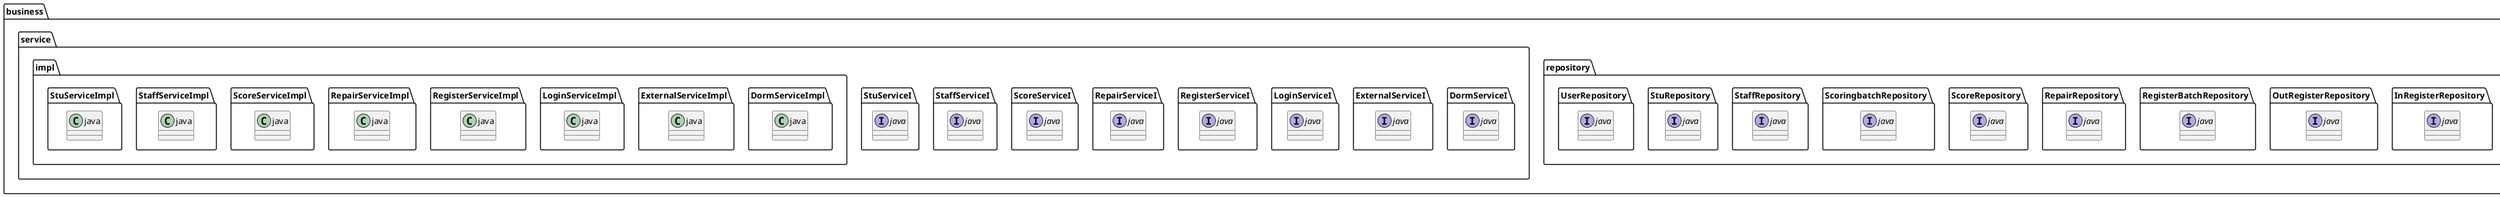 @startuml

package business {
    package controller {
        class DormController.java
        class ExternalController.java
        class IndexController.java
        class LoginController.java
        class RegisterController.java
        class ScoreController.java
        class StaffController.java
        class StuController.java
    }

    package domain {
        class Dorm.java
        class External.java
        class InRegister.java
        class OutRegister.java
        class Registerbatch.java
        class Repair.java
        class Score.java
        class ScoreExtend.java
        class Scoringbatch.java
        class Staffinfo.java
        class Stuinfo.java
        class User.java
        class UserExpand.java
    }

    package vo {
        class ExportInRegisterEntity.java
        class ExportOutRegisterEntity.java
        class ExportScoreEntity.java
        class ExportScoreHistoryEntity.java
        class InRegisterExtend.java
        class OutRegisterExtend.java
    }

    package repository {
        interface DormRepository.java
        interface ExternalRepository.java
        interface InRegisterRepository.java
        interface OutRegisterRepository.java
        interface RegisterBatchRepository.java
        interface RepairRepository.java
        interface ScoreRepository.java
        interface ScoringbatchRepository.java
        interface StaffRepository.java
        interface StuRepository.java
        interface UserRepository.java
    }

    package service {
        interface DormServiceI.java
        interface ExternalServiceI.java
        interface LoginServiceI.java
        interface RegisterServiceI.java
        interface RepairServiceI.java
        interface ScoreServiceI.java
        interface StaffServiceI.java
        interface StuServiceI.java

        package impl {
            class DormServiceImpl.java
            class ExternalServiceImpl.java
            class LoginServiceImpl.java
            class RegisterServiceImpl.java
            class RepairServiceImpl.java
            class ScoreServiceImpl.java
            class StaffServiceImpl.java
            class StuServiceImpl.java
        }
    }
}

@enduml
